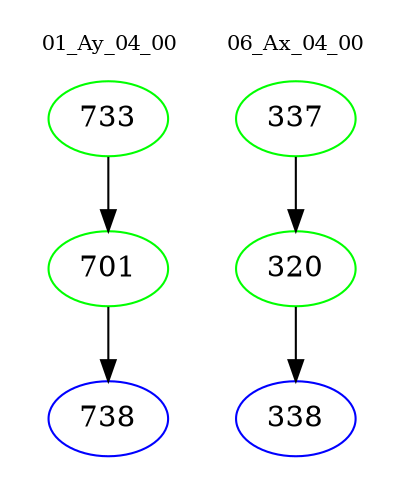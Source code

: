 digraph{
subgraph cluster_0 {
color = white
label = "01_Ay_04_00";
fontsize=10;
T0_733 [label="733", color="green"]
T0_733 -> T0_701 [color="black"]
T0_701 [label="701", color="green"]
T0_701 -> T0_738 [color="black"]
T0_738 [label="738", color="blue"]
}
subgraph cluster_1 {
color = white
label = "06_Ax_04_00";
fontsize=10;
T1_337 [label="337", color="green"]
T1_337 -> T1_320 [color="black"]
T1_320 [label="320", color="green"]
T1_320 -> T1_338 [color="black"]
T1_338 [label="338", color="blue"]
}
}
